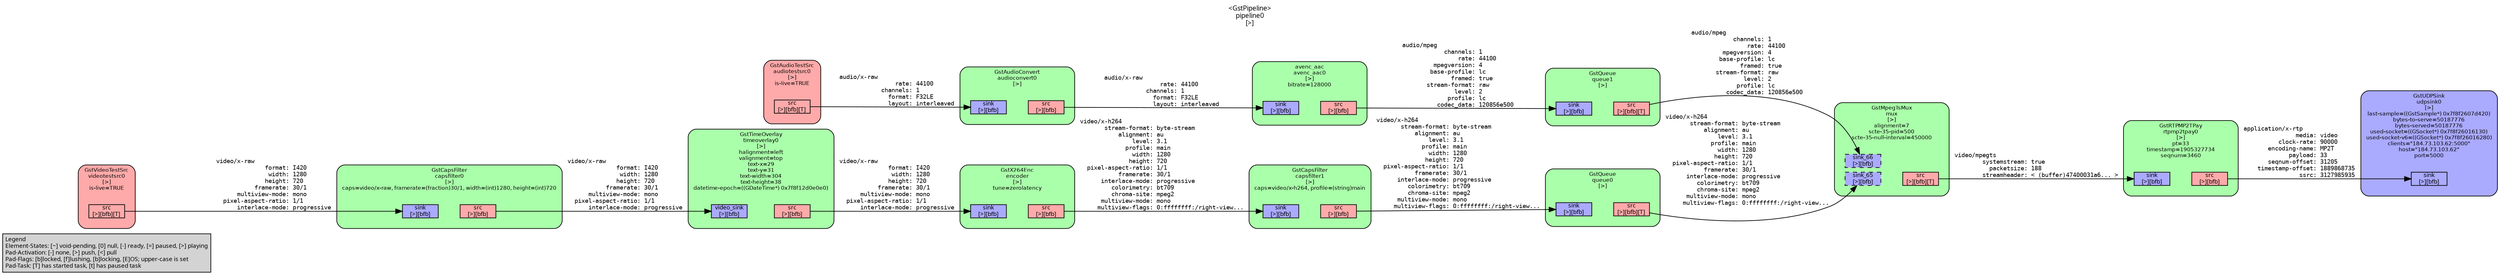 digraph pipeline {
  rankdir=LR;
  fontname="sans";
  fontsize="10";
  labelloc=t;
  nodesep=.1;
  ranksep=.2;
  label="<GstPipeline>\npipeline0\n[>]";
  node [style="filled,rounded", shape=box, fontsize="9", fontname="sans", margin="0.0,0.0"];
  edge [labelfontsize="6", fontsize="9", fontname="monospace"];
  
  legend [
    pos="0,0!",
    margin="0.05,0.05",
    style="filled",
    label="Legend\lElement-States: [~] void-pending, [0] null, [-] ready, [=] paused, [>] playing\lPad-Activation: [-] none, [>] push, [<] pull\lPad-Flags: [b]locked, [f]lushing, [b]locking, [E]OS; upper-case is set\lPad-Task: [T] has started task, [t] has paused task\l",
  ];
  subgraph cluster_capsfilter1_0x7f8f2691e5d0 {
    fontname="Bitstream Vera Sans";
    fontsize="8";
    style="filled,rounded";
    color=black;
    label="GstCapsFilter\ncapsfilter1\n[>]\ncaps=video/x-h264, profile=(string)main";
    subgraph cluster_capsfilter1_0x7f8f2691e5d0_sink {
      label="";
      style="invis";
      capsfilter1_0x7f8f2691e5d0_sink_0x7f8f23076e20 [color=black, fillcolor="#aaaaff", label="sink\n[>][bfb]", height="0.2", style="filled,solid"];
    }

    subgraph cluster_capsfilter1_0x7f8f2691e5d0_src {
      label="";
      style="invis";
      capsfilter1_0x7f8f2691e5d0_src_0x7f8f23077070 [color=black, fillcolor="#ffaaaa", label="src\n[>][bfb]", height="0.2", style="filled,solid"];
    }

    capsfilter1_0x7f8f2691e5d0_sink_0x7f8f23076e20 -> capsfilter1_0x7f8f2691e5d0_src_0x7f8f23077070 [style="invis"];
    fillcolor="#aaffaa";
  }

  capsfilter1_0x7f8f2691e5d0_src_0x7f8f23077070 -> queue0_0x7f8f24028010_sink_0x7f8f268f0d50 [label="video/x-h264\l       stream-format: byte-stream\l           alignment: au\l               level: 3.1\l             profile: main\l               width: 1280\l              height: 720\l  pixel-aspect-ratio: 1/1\l           framerate: 30/1\l      interlace-mode: progressive\l         colorimetry: bt709\l         chroma-site: mpeg2\l      multiview-mode: mono\l     multiview-flags: 0:ffffffff:/right-view...\l"]
  subgraph cluster_capsfilter0_0x7f8f2691e290 {
    fontname="Bitstream Vera Sans";
    fontsize="8";
    style="filled,rounded";
    color=black;
    label="GstCapsFilter\ncapsfilter0\n[>]\ncaps=video/x-raw, framerate=(fraction)30/1, width=(int)1280, height=(int)720";
    subgraph cluster_capsfilter0_0x7f8f2691e290_sink {
      label="";
      style="invis";
      capsfilter0_0x7f8f2691e290_sink_0x7f8f23076980 [color=black, fillcolor="#aaaaff", label="sink\n[>][bfb]", height="0.2", style="filled,solid"];
    }

    subgraph cluster_capsfilter0_0x7f8f2691e290_src {
      label="";
      style="invis";
      capsfilter0_0x7f8f2691e290_src_0x7f8f23076bd0 [color=black, fillcolor="#ffaaaa", label="src\n[>][bfb]", height="0.2", style="filled,solid"];
    }

    capsfilter0_0x7f8f2691e290_sink_0x7f8f23076980 -> capsfilter0_0x7f8f2691e290_src_0x7f8f23076bd0 [style="invis"];
    fillcolor="#aaffaa";
  }

  capsfilter0_0x7f8f2691e290_src_0x7f8f23076bd0 -> timeoverlay0_0x7f8f268f2a00_video_sink_0x7f8f268f0410 [label="video/x-raw\l              format: I420\l               width: 1280\l              height: 720\l           framerate: 30/1\l      multiview-mode: mono\l  pixel-aspect-ratio: 1/1\l      interlace-mode: progressive\l"]
  subgraph cluster_queue1_0x7f8f24028310 {
    fontname="Bitstream Vera Sans";
    fontsize="8";
    style="filled,rounded";
    color=black;
    label="GstQueue\nqueue1\n[>]";
    subgraph cluster_queue1_0x7f8f24028310_sink {
      label="";
      style="invis";
      queue1_0x7f8f24028310_sink_0x7f8f230764e0 [color=black, fillcolor="#aaaaff", label="sink\n[>][bfb]", height="0.2", style="filled,solid"];
    }

    subgraph cluster_queue1_0x7f8f24028310_src {
      label="";
      style="invis";
      queue1_0x7f8f24028310_src_0x7f8f23076730 [color=black, fillcolor="#ffaaaa", label="src\n[>][bfb][T]", height="0.2", style="filled,solid"];
    }

    queue1_0x7f8f24028310_sink_0x7f8f230764e0 -> queue1_0x7f8f24028310_src_0x7f8f23076730 [style="invis"];
    fillcolor="#aaffaa";
  }

  queue1_0x7f8f24028310_src_0x7f8f23076730 -> mux_0x7f8f23062190_sink_66_0x7f8f26008f60 [label="audio/mpeg\l            channels: 1\l                rate: 44100\l         mpegversion: 4\l        base-profile: lc\l              framed: true\l       stream-format: raw\l               level: 2\l             profile: lc\l          codec_data: 120856e500\l"]
  subgraph cluster_avenc_aac0_0x7f8f268fb270 {
    fontname="Bitstream Vera Sans";
    fontsize="8";
    style="filled,rounded";
    color=black;
    label="avenc_aac\navenc_aac0\n[>]\nbitrate=128000";
    subgraph cluster_avenc_aac0_0x7f8f268fb270_sink {
      label="";
      style="invis";
      avenc_aac0_0x7f8f268fb270_sink_0x7f8f23076040 [color=black, fillcolor="#aaaaff", label="sink\n[>][bfb]", height="0.2", style="filled,solid"];
    }

    subgraph cluster_avenc_aac0_0x7f8f268fb270_src {
      label="";
      style="invis";
      avenc_aac0_0x7f8f268fb270_src_0x7f8f23076290 [color=black, fillcolor="#ffaaaa", label="src\n[>][bfb]", height="0.2", style="filled,solid"];
    }

    avenc_aac0_0x7f8f268fb270_sink_0x7f8f23076040 -> avenc_aac0_0x7f8f268fb270_src_0x7f8f23076290 [style="invis"];
    fillcolor="#aaffaa";
  }

  avenc_aac0_0x7f8f268fb270_src_0x7f8f23076290 -> queue1_0x7f8f24028310_sink_0x7f8f230764e0 [label="audio/mpeg\l            channels: 1\l                rate: 44100\l         mpegversion: 4\l        base-profile: lc\l              framed: true\l       stream-format: raw\l               level: 2\l             profile: lc\l          codec_data: 120856e500\l"]
  subgraph cluster_audioconvert0_0x7f8f230754d0 {
    fontname="Bitstream Vera Sans";
    fontsize="8";
    style="filled,rounded";
    color=black;
    label="GstAudioConvert\naudioconvert0\n[>]";
    subgraph cluster_audioconvert0_0x7f8f230754d0_sink {
      label="";
      style="invis";
      audioconvert0_0x7f8f230754d0_sink_0x7f8f268f1b30 [color=black, fillcolor="#aaaaff", label="sink\n[>][bfb]", height="0.2", style="filled,solid"];
    }

    subgraph cluster_audioconvert0_0x7f8f230754d0_src {
      label="";
      style="invis";
      audioconvert0_0x7f8f230754d0_src_0x7f8f268f1d80 [color=black, fillcolor="#ffaaaa", label="src\n[>][bfb]", height="0.2", style="filled,solid"];
    }

    audioconvert0_0x7f8f230754d0_sink_0x7f8f268f1b30 -> audioconvert0_0x7f8f230754d0_src_0x7f8f268f1d80 [style="invis"];
    fillcolor="#aaffaa";
  }

  audioconvert0_0x7f8f230754d0_src_0x7f8f268f1d80 -> avenc_aac0_0x7f8f268fb270_sink_0x7f8f23076040 [label="audio/x-raw\l                rate: 44100\l            channels: 1\l              format: F32LE\l              layout: interleaved\l"]
  subgraph cluster_audiotestsrc0_0x7f8f23071ce0 {
    fontname="Bitstream Vera Sans";
    fontsize="8";
    style="filled,rounded";
    color=black;
    label="GstAudioTestSrc\naudiotestsrc0\n[>]\nis-live=TRUE";
    subgraph cluster_audiotestsrc0_0x7f8f23071ce0_src {
      label="";
      style="invis";
      audiotestsrc0_0x7f8f23071ce0_src_0x7f8f268f18e0 [color=black, fillcolor="#ffaaaa", label="src\n[>][bfb][T]", height="0.2", style="filled,solid"];
    }

    fillcolor="#ffaaaa";
  }

  audiotestsrc0_0x7f8f23071ce0_src_0x7f8f268f18e0 -> audioconvert0_0x7f8f230754d0_sink_0x7f8f268f1b30 [label="audio/x-raw\l                rate: 44100\l            channels: 1\l              format: F32LE\l              layout: interleaved\l"]
  subgraph cluster_udpsink0_0x7f8f2305ba90 {
    fontname="Bitstream Vera Sans";
    fontsize="8";
    style="filled,rounded";
    color=black;
    label="GstUDPSink\nudpsink0\n[>]\nlast-sample=((GstSample*) 0x7f8f2607d420)\nbytes-to-serve=50187776\nbytes-served=50187776\nused-socket=((GSocket*) 0x7f8f26016130)\nused-socket-v6=((GSocket*) 0x7f8f26016280)\nclients=\"184.73.103.62:5000\"\nhost=\"184.73.103.62\"\nport=5000";
    subgraph cluster_udpsink0_0x7f8f2305ba90_sink {
      label="";
      style="invis";
      udpsink0_0x7f8f2305ba90_sink_0x7f8f268f1690 [color=black, fillcolor="#aaaaff", label="sink\n[>][bfb]", height="0.2", style="filled,solid"];
    }

    fillcolor="#aaaaff";
  }

  subgraph cluster_rtpmp2tpay0_0x7f8f2306c0f0 {
    fontname="Bitstream Vera Sans";
    fontsize="8";
    style="filled,rounded";
    color=black;
    label="GstRTPMP2TPay\nrtpmp2tpay0\n[>]\npt=33\ntimestamp=1905327734\nseqnum=3460";
    subgraph cluster_rtpmp2tpay0_0x7f8f2306c0f0_sink {
      label="";
      style="invis";
      rtpmp2tpay0_0x7f8f2306c0f0_sink_0x7f8f268f1440 [color=black, fillcolor="#aaaaff", label="sink\n[>][bfb]", height="0.2", style="filled,solid"];
    }

    subgraph cluster_rtpmp2tpay0_0x7f8f2306c0f0_src {
      label="";
      style="invis";
      rtpmp2tpay0_0x7f8f2306c0f0_src_0x7f8f268f11f0 [color=black, fillcolor="#ffaaaa", label="src\n[>][bfb]", height="0.2", style="filled,solid"];
    }

    rtpmp2tpay0_0x7f8f2306c0f0_sink_0x7f8f268f1440 -> rtpmp2tpay0_0x7f8f2306c0f0_src_0x7f8f268f11f0 [style="invis"];
    fillcolor="#aaffaa";
  }

  rtpmp2tpay0_0x7f8f2306c0f0_src_0x7f8f268f11f0 -> udpsink0_0x7f8f2305ba90_sink_0x7f8f268f1690 [label="application/x-rtp\l               media: video\l          clock-rate: 90000\l       encoding-name: MP2T\l             payload: 33\l       seqnum-offset: 31205\l    timestamp-offset: 1889868735\l                ssrc: 3127985935\l"]
  subgraph cluster_mux_0x7f8f23062190 {
    fontname="Bitstream Vera Sans";
    fontsize="8";
    style="filled,rounded";
    color=black;
    label="GstMpegTsMux\nmux\n[>]\nalignment=7\nscte-35-pid=500\nscte-35-null-interval=450000";
    subgraph cluster_mux_0x7f8f23062190_sink {
      label="";
      style="invis";
      mux_0x7f8f23062190_sink_65_0x7f8f26012960 [color=black, fillcolor="#aaaaff", label="sink_65\n[>][bfb]", height="0.2", style="filled,dashed"];
      mux_0x7f8f23062190_sink_66_0x7f8f26008f60 [color=black, fillcolor="#aaaaff", label="sink_66\n[>][bfb]", height="0.2", style="filled,dashed"];
    }

    subgraph cluster_mux_0x7f8f23062190_src {
      label="";
      style="invis";
      mux_0x7f8f23062190_src_0x7f8f23008360 [color=black, fillcolor="#ffaaaa", label="src\n[>][bfb][T]", height="0.2", style="filled,solid"];
    }

    mux_0x7f8f23062190_sink_65_0x7f8f26012960 -> mux_0x7f8f23062190_src_0x7f8f23008360 [style="invis"];
    fillcolor="#aaffaa";
  }

  mux_0x7f8f23062190_src_0x7f8f23008360 -> rtpmp2tpay0_0x7f8f2306c0f0_sink_0x7f8f268f1440 [label="video/mpegts\l        systemstream: true\l          packetsize: 188\l        streamheader: < (buffer)47400031a6... >\l"]
  subgraph cluster_queue0_0x7f8f24028010 {
    fontname="Bitstream Vera Sans";
    fontsize="8";
    style="filled,rounded";
    color=black;
    label="GstQueue\nqueue0\n[>]";
    subgraph cluster_queue0_0x7f8f24028010_sink {
      label="";
      style="invis";
      queue0_0x7f8f24028010_sink_0x7f8f268f0d50 [color=black, fillcolor="#aaaaff", label="sink\n[>][bfb]", height="0.2", style="filled,solid"];
    }

    subgraph cluster_queue0_0x7f8f24028010_src {
      label="";
      style="invis";
      queue0_0x7f8f24028010_src_0x7f8f268f0fa0 [color=black, fillcolor="#ffaaaa", label="src\n[>][bfb][T]", height="0.2", style="filled,solid"];
    }

    queue0_0x7f8f24028010_sink_0x7f8f268f0d50 -> queue0_0x7f8f24028010_src_0x7f8f268f0fa0 [style="invis"];
    fillcolor="#aaffaa";
  }

  queue0_0x7f8f24028010_src_0x7f8f268f0fa0 -> mux_0x7f8f23062190_sink_65_0x7f8f26012960 [label="video/x-h264\l       stream-format: byte-stream\l           alignment: au\l               level: 3.1\l             profile: main\l               width: 1280\l              height: 720\l  pixel-aspect-ratio: 1/1\l           framerate: 30/1\l      interlace-mode: progressive\l         colorimetry: bt709\l         chroma-site: mpeg2\l      multiview-mode: mono\l     multiview-flags: 0:ffffffff:/right-view...\l"]
  subgraph cluster_encoder_0x7f8f23059550 {
    fontname="Bitstream Vera Sans";
    fontsize="8";
    style="filled,rounded";
    color=black;
    label="GstX264Enc\nencoder\n[>]\ntune=zerolatency";
    subgraph cluster_encoder_0x7f8f23059550_sink {
      label="";
      style="invis";
      encoder_0x7f8f23059550_sink_0x7f8f268f08b0 [color=black, fillcolor="#aaaaff", label="sink\n[>][bfb]", height="0.2", style="filled,solid"];
    }

    subgraph cluster_encoder_0x7f8f23059550_src {
      label="";
      style="invis";
      encoder_0x7f8f23059550_src_0x7f8f268f0b00 [color=black, fillcolor="#ffaaaa", label="src\n[>][bfb]", height="0.2", style="filled,solid"];
    }

    encoder_0x7f8f23059550_sink_0x7f8f268f08b0 -> encoder_0x7f8f23059550_src_0x7f8f268f0b00 [style="invis"];
    fillcolor="#aaffaa";
  }

  encoder_0x7f8f23059550_src_0x7f8f268f0b00 -> capsfilter1_0x7f8f2691e5d0_sink_0x7f8f23076e20 [label="video/x-h264\l       stream-format: byte-stream\l           alignment: au\l               level: 3.1\l             profile: main\l               width: 1280\l              height: 720\l  pixel-aspect-ratio: 1/1\l           framerate: 30/1\l      interlace-mode: progressive\l         colorimetry: bt709\l         chroma-site: mpeg2\l      multiview-mode: mono\l     multiview-flags: 0:ffffffff:/right-view...\l"]
  subgraph cluster_timeoverlay0_0x7f8f268f2a00 {
    fontname="Bitstream Vera Sans";
    fontsize="8";
    style="filled,rounded";
    color=black;
    label="GstTimeOverlay\ntimeoverlay0\n[>]\nhalignment=left\nvalignment=top\ntext-x=29\ntext-y=31\ntext-width=304\ntext-height=38\ndatetime-epoch=((GDateTime*) 0x7f8f12d0e0e0)";
    subgraph cluster_timeoverlay0_0x7f8f268f2a00_sink {
      label="";
      style="invis";
      timeoverlay0_0x7f8f268f2a00_video_sink_0x7f8f268f0410 [color=black, fillcolor="#aaaaff", label="video_sink\n[>][bfb]", height="0.2", style="filled,solid"];
    }

    subgraph cluster_timeoverlay0_0x7f8f268f2a00_src {
      label="";
      style="invis";
      timeoverlay0_0x7f8f268f2a00_src_0x7f8f268f0660 [color=black, fillcolor="#ffaaaa", label="src\n[>][bfb]", height="0.2", style="filled,solid"];
    }

    timeoverlay0_0x7f8f268f2a00_video_sink_0x7f8f268f0410 -> timeoverlay0_0x7f8f268f2a00_src_0x7f8f268f0660 [style="invis"];
    fillcolor="#aaffaa";
  }

  timeoverlay0_0x7f8f268f2a00_src_0x7f8f268f0660 -> encoder_0x7f8f23059550_sink_0x7f8f268f08b0 [label="video/x-raw\l              format: I420\l               width: 1280\l              height: 720\l           framerate: 30/1\l      multiview-mode: mono\l  pixel-aspect-ratio: 1/1\l      interlace-mode: progressive\l"]
  subgraph cluster_videotestsrc0_0x7f8f268ec8e0 {
    fontname="Bitstream Vera Sans";
    fontsize="8";
    style="filled,rounded";
    color=black;
    label="GstVideoTestSrc\nvideotestsrc0\n[>]\nis-live=TRUE";
    subgraph cluster_videotestsrc0_0x7f8f268ec8e0_src {
      label="";
      style="invis";
      videotestsrc0_0x7f8f268ec8e0_src_0x7f8f268f01c0 [color=black, fillcolor="#ffaaaa", label="src\n[>][bfb][T]", height="0.2", style="filled,solid"];
    }

    fillcolor="#ffaaaa";
  }

  videotestsrc0_0x7f8f268ec8e0_src_0x7f8f268f01c0 -> capsfilter0_0x7f8f2691e290_sink_0x7f8f23076980 [label="video/x-raw\l              format: I420\l               width: 1280\l              height: 720\l           framerate: 30/1\l      multiview-mode: mono\l  pixel-aspect-ratio: 1/1\l      interlace-mode: progressive\l"]
}
